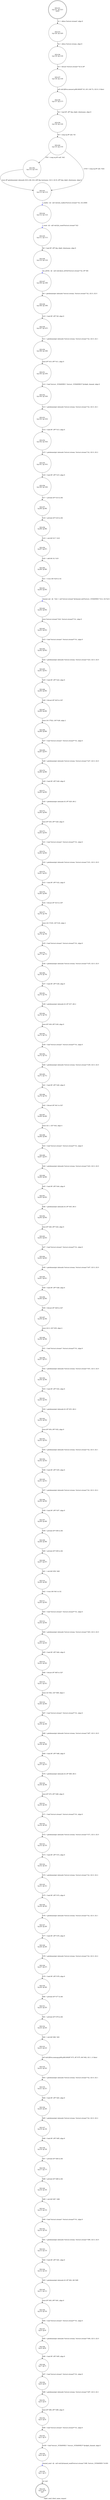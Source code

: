digraph rdpdr_send_client_name_request {
label="rdpdr_send_client_name_request"
51230 [label="N51230\n(rp:0, ep:0)\nexit", shape="doublecircle"]
51231 [label="N51231\n(rp:121, ep:121)\nentry", shape="doublecircle"]
51231 -> 51233 [label="%1 = alloca %struct.stream*, align 8"]
51233 [label="N51233\n(rp:120, ep:120)", shape="circle"]
51233 -> 51236 [label="%2 = alloca %struct.stream, align 8"]
51236 [label="N51236\n(rp:119, ep:119)", shape="circle"]
51236 -> 51237 [label="%3 = bitcast %struct.stream* %2 to i8*"]
51237 [label="N51237\n(rp:118, ep:118)", shape="circle"]
51237 -> 51238 [label="call void @llvm.memset.p0i8.i64(i8* %3, i8 0, i64 72, i32 8, i1 false)"]
51238 [label="N51238\n(rp:117, ep:117)", shape="circle"]
51238 -> 51239 [label="%4 = load i8*, i8** @g_rdpdr_clientname, align 8"]
51239 [label="N51239\n(rp:116, ep:116)", shape="circle"]
51239 -> 51240 [label="%5 = icmp eq i8* null, %4"]
51240 [label="N51240\n(rp:115, ep:115)", shape="circle"]
51240 -> 51356 [label="[%5 = icmp eq i8* null, %4]"]
51240 -> 51243 [label="[!(%5 = icmp eq i8* null, %4)]"]
51243 [label="N51243\n(rp:113, ep:113)", shape="circle"]
51243 -> 51244 [label="s_realloc --@-- call void @s_realloc(%struct.stream* %2, i32 2048)", style="dashed", color="blue"]
51244 [label="N51244\n(rp:112, ep:112)", shape="circle"]
51244 -> 51245 [label="s_reset --@-- call void @s_reset(%struct.stream* %2)", style="dashed", color="blue"]
51245 [label="N51245\n(rp:111, ep:111)", shape="circle"]
51245 -> 51246 [label="%8 = load i8*, i8** @g_rdpdr_clientname, align 8"]
51246 [label="N51246\n(rp:110, ep:110)", shape="circle"]
51246 -> 51247 [label="out_utf16s --@-- call void @out_utf16s(%struct.stream* %2, i8* %8)", style="dashed", color="blue"]
51247 [label="N51247\n(rp:109, ep:109)", shape="circle"]
51247 -> 51248 [label="%9 = getelementptr inbounds %struct.stream, %struct.stream* %2, i32 0, i32 0"]
51248 [label="N51248\n(rp:108, ep:108)", shape="circle"]
51248 -> 51249 [label="%10 = load i8*, i8** %9, align 8"]
51249 [label="N51249\n(rp:107, ep:107)", shape="circle"]
51249 -> 51250 [label="%11 = getelementptr inbounds %struct.stream, %struct.stream* %2, i32 0, i32 1"]
51250 [label="N51250\n(rp:106, ep:106)", shape="circle"]
51250 -> 51251 [label="store i8* %10, i8** %11, align 8"]
51251 [label="N51251\n(rp:105, ep:105)", shape="circle"]
51251 -> 51252 [label="%12 = load %struct._VCHANNEL*, %struct._VCHANNEL** @rdpdr_channel, align 8"]
51252 [label="N51252\n(rp:104, ep:104)", shape="circle"]
51252 -> 51253 [label="%13 = getelementptr inbounds %struct.stream, %struct.stream* %2, i32 0, i32 1"]
51253 [label="N51253\n(rp:103, ep:103)", shape="circle"]
51253 -> 51254 [label="%14 = load i8*, i8** %13, align 8"]
51254 [label="N51254\n(rp:102, ep:102)", shape="circle"]
51254 -> 51255 [label="%15 = getelementptr inbounds %struct.stream, %struct.stream* %2, i32 0, i32 2"]
51255 [label="N51255\n(rp:101, ep:101)", shape="circle"]
51255 -> 51256 [label="%16 = load i8*, i8** %15, align 8"]
51256 [label="N51256\n(rp:100, ep:100)", shape="circle"]
51256 -> 51257 [label="%17 = ptrtoint i8* %14 to i64"]
51257 [label="N51257\n(rp:99, ep:99)", shape="circle"]
51257 -> 51258 [label="%18 = ptrtoint i8* %16 to i64"]
51258 [label="N51258\n(rp:98, ep:98)", shape="circle"]
51258 -> 51259 [label="%19 = sub i64 %17, %18"]
51259 [label="N51259\n(rp:97, ep:97)", shape="circle"]
51259 -> 51260 [label="%20 = add i64 16, %19"]
51260 [label="N51260\n(rp:96, ep:96)", shape="circle"]
51260 -> 51261 [label="%21 = trunc i64 %20 to i32"]
51261 [label="N51261\n(rp:95, ep:95)", shape="circle"]
51261 -> 51262 [label="channel_init --@-- %22 = call %struct.stream* @channel_init(%struct._VCHANNEL* %12, i32 %21)", style="dashed", color="blue"]
51262 [label="N51262\n(rp:94, ep:94)", shape="circle"]
51262 -> 51263 [label="store %struct.stream* %22, %struct.stream** %1, align 8"]
51263 [label="N51263\n(rp:93, ep:93)", shape="circle"]
51263 -> 51264 [label="%23 = load %struct.stream*, %struct.stream** %1, align 8"]
51264 [label="N51264\n(rp:92, ep:92)", shape="circle"]
51264 -> 51265 [label="%24 = getelementptr inbounds %struct.stream, %struct.stream* %23, i32 0, i32 0"]
51265 [label="N51265\n(rp:91, ep:91)", shape="circle"]
51265 -> 51266 [label="%25 = load i8*, i8** %24, align 8"]
51266 [label="N51266\n(rp:90, ep:90)", shape="circle"]
51266 -> 51267 [label="%26 = bitcast i8* %25 to i16*"]
51267 [label="N51267\n(rp:89, ep:89)", shape="circle"]
51267 -> 51268 [label="store i16 17522, i16* %26, align 2"]
51268 [label="N51268\n(rp:88, ep:88)", shape="circle"]
51268 -> 51269 [label="%27 = load %struct.stream*, %struct.stream** %1, align 8"]
51269 [label="N51269\n(rp:87, ep:87)", shape="circle"]
51269 -> 51270 [label="%28 = getelementptr inbounds %struct.stream, %struct.stream* %27, i32 0, i32 0"]
51270 [label="N51270\n(rp:86, ep:86)", shape="circle"]
51270 -> 51271 [label="%29 = load i8*, i8** %28, align 8"]
51271 [label="N51271\n(rp:85, ep:85)", shape="circle"]
51271 -> 51272 [label="%30 = getelementptr inbounds i8, i8* %29, i64 2"]
51272 [label="N51272\n(rp:84, ep:84)", shape="circle"]
51272 -> 51273 [label="store i8* %30, i8** %28, align 8"]
51273 [label="N51273\n(rp:83, ep:83)", shape="circle"]
51273 -> 51274 [label="%31 = load %struct.stream*, %struct.stream** %1, align 8"]
51274 [label="N51274\n(rp:82, ep:82)", shape="circle"]
51274 -> 51275 [label="%32 = getelementptr inbounds %struct.stream, %struct.stream* %31, i32 0, i32 0"]
51275 [label="N51275\n(rp:81, ep:81)", shape="circle"]
51275 -> 51276 [label="%33 = load i8*, i8** %32, align 8"]
51276 [label="N51276\n(rp:80, ep:80)", shape="circle"]
51276 -> 51277 [label="%34 = bitcast i8* %33 to i16*"]
51277 [label="N51277\n(rp:79, ep:79)", shape="circle"]
51277 -> 51278 [label="store i16 17230, i16* %34, align 2"]
51278 [label="N51278\n(rp:78, ep:78)", shape="circle"]
51278 -> 51279 [label="%35 = load %struct.stream*, %struct.stream** %1, align 8"]
51279 [label="N51279\n(rp:77, ep:77)", shape="circle"]
51279 -> 51280 [label="%36 = getelementptr inbounds %struct.stream, %struct.stream* %35, i32 0, i32 0"]
51280 [label="N51280\n(rp:76, ep:76)", shape="circle"]
51280 -> 51281 [label="%37 = load i8*, i8** %36, align 8"]
51281 [label="N51281\n(rp:75, ep:75)", shape="circle"]
51281 -> 51282 [label="%38 = getelementptr inbounds i8, i8* %37, i64 2"]
51282 [label="N51282\n(rp:74, ep:74)", shape="circle"]
51282 -> 51283 [label="store i8* %38, i8** %36, align 8"]
51283 [label="N51283\n(rp:73, ep:73)", shape="circle"]
51283 -> 51284 [label="%39 = load %struct.stream*, %struct.stream** %1, align 8"]
51284 [label="N51284\n(rp:72, ep:72)", shape="circle"]
51284 -> 51285 [label="%40 = getelementptr inbounds %struct.stream, %struct.stream* %39, i32 0, i32 0"]
51285 [label="N51285\n(rp:71, ep:71)", shape="circle"]
51285 -> 51286 [label="%41 = load i8*, i8** %40, align 8"]
51286 [label="N51286\n(rp:70, ep:70)", shape="circle"]
51286 -> 51287 [label="%42 = bitcast i8* %41 to i32*"]
51287 [label="N51287\n(rp:69, ep:69)", shape="circle"]
51287 -> 51288 [label="store i32 1, i32* %42, align 4"]
51288 [label="N51288\n(rp:68, ep:68)", shape="circle"]
51288 -> 51289 [label="%43 = load %struct.stream*, %struct.stream** %1, align 8"]
51289 [label="N51289\n(rp:67, ep:67)", shape="circle"]
51289 -> 51290 [label="%44 = getelementptr inbounds %struct.stream, %struct.stream* %43, i32 0, i32 0"]
51290 [label="N51290\n(rp:66, ep:66)", shape="circle"]
51290 -> 51291 [label="%45 = load i8*, i8** %44, align 8"]
51291 [label="N51291\n(rp:65, ep:65)", shape="circle"]
51291 -> 51292 [label="%46 = getelementptr inbounds i8, i8* %45, i64 4"]
51292 [label="N51292\n(rp:64, ep:64)", shape="circle"]
51292 -> 51293 [label="store i8* %46, i8** %44, align 8"]
51293 [label="N51293\n(rp:63, ep:63)", shape="circle"]
51293 -> 51294 [label="%47 = load %struct.stream*, %struct.stream** %1, align 8"]
51294 [label="N51294\n(rp:62, ep:62)", shape="circle"]
51294 -> 51295 [label="%48 = getelementptr inbounds %struct.stream, %struct.stream* %47, i32 0, i32 0"]
51295 [label="N51295\n(rp:61, ep:61)", shape="circle"]
51295 -> 51296 [label="%49 = load i8*, i8** %48, align 8"]
51296 [label="N51296\n(rp:60, ep:60)", shape="circle"]
51296 -> 51297 [label="%50 = bitcast i8* %49 to i32*"]
51297 [label="N51297\n(rp:59, ep:59)", shape="circle"]
51297 -> 51298 [label="store i32 0, i32* %50, align 4"]
51298 [label="N51298\n(rp:58, ep:58)", shape="circle"]
51298 -> 51299 [label="%51 = load %struct.stream*, %struct.stream** %1, align 8"]
51299 [label="N51299\n(rp:57, ep:57)", shape="circle"]
51299 -> 51300 [label="%52 = getelementptr inbounds %struct.stream, %struct.stream* %51, i32 0, i32 0"]
51300 [label="N51300\n(rp:56, ep:56)", shape="circle"]
51300 -> 51301 [label="%53 = load i8*, i8** %52, align 8"]
51301 [label="N51301\n(rp:55, ep:55)", shape="circle"]
51301 -> 51302 [label="%54 = getelementptr inbounds i8, i8* %53, i64 4"]
51302 [label="N51302\n(rp:54, ep:54)", shape="circle"]
51302 -> 51303 [label="store i8* %54, i8** %52, align 8"]
51303 [label="N51303\n(rp:53, ep:53)", shape="circle"]
51303 -> 51304 [label="%55 = getelementptr inbounds %struct.stream, %struct.stream* %2, i32 0, i32 1"]
51304 [label="N51304\n(rp:52, ep:52)", shape="circle"]
51304 -> 51305 [label="%56 = load i8*, i8** %55, align 8"]
51305 [label="N51305\n(rp:51, ep:51)", shape="circle"]
51305 -> 51306 [label="%57 = getelementptr inbounds %struct.stream, %struct.stream* %2, i32 0, i32 2"]
51306 [label="N51306\n(rp:50, ep:50)", shape="circle"]
51306 -> 51307 [label="%58 = load i8*, i8** %57, align 8"]
51307 [label="N51307\n(rp:49, ep:49)", shape="circle"]
51307 -> 51308 [label="%59 = ptrtoint i8* %56 to i64"]
51308 [label="N51308\n(rp:48, ep:48)", shape="circle"]
51308 -> 51309 [label="%60 = ptrtoint i8* %58 to i64"]
51309 [label="N51309\n(rp:47, ep:47)", shape="circle"]
51309 -> 51310 [label="%61 = sub i64 %59, %60"]
51310 [label="N51310\n(rp:46, ep:46)", shape="circle"]
51310 -> 51311 [label="%62 = trunc i64 %61 to i32"]
51311 [label="N51311\n(rp:45, ep:45)", shape="circle"]
51311 -> 51312 [label="%63 = load %struct.stream*, %struct.stream** %1, align 8"]
51312 [label="N51312\n(rp:44, ep:44)", shape="circle"]
51312 -> 51313 [label="%64 = getelementptr inbounds %struct.stream, %struct.stream* %63, i32 0, i32 0"]
51313 [label="N51313\n(rp:43, ep:43)", shape="circle"]
51313 -> 51314 [label="%65 = load i8*, i8** %64, align 8"]
51314 [label="N51314\n(rp:42, ep:42)", shape="circle"]
51314 -> 51315 [label="%66 = bitcast i8* %65 to i32*"]
51315 [label="N51315\n(rp:41, ep:41)", shape="circle"]
51315 -> 51316 [label="store i32 %62, i32* %66, align 4"]
51316 [label="N51316\n(rp:40, ep:40)", shape="circle"]
51316 -> 51317 [label="%67 = load %struct.stream*, %struct.stream** %1, align 8"]
51317 [label="N51317\n(rp:39, ep:39)", shape="circle"]
51317 -> 51318 [label="%68 = getelementptr inbounds %struct.stream, %struct.stream* %67, i32 0, i32 0"]
51318 [label="N51318\n(rp:38, ep:38)", shape="circle"]
51318 -> 51319 [label="%69 = load i8*, i8** %68, align 8"]
51319 [label="N51319\n(rp:37, ep:37)", shape="circle"]
51319 -> 51320 [label="%70 = getelementptr inbounds i8, i8* %69, i64 4"]
51320 [label="N51320\n(rp:36, ep:36)", shape="circle"]
51320 -> 51321 [label="store i8* %70, i8** %68, align 8"]
51321 [label="N51321\n(rp:35, ep:35)", shape="circle"]
51321 -> 51322 [label="%71 = load %struct.stream*, %struct.stream** %1, align 8"]
51322 [label="N51322\n(rp:34, ep:34)", shape="circle"]
51322 -> 51323 [label="%72 = getelementptr inbounds %struct.stream, %struct.stream* %71, i32 0, i32 0"]
51323 [label="N51323\n(rp:33, ep:33)", shape="circle"]
51323 -> 51324 [label="%73 = load i8*, i8** %72, align 8"]
51324 [label="N51324\n(rp:32, ep:32)", shape="circle"]
51324 -> 51325 [label="%74 = getelementptr inbounds %struct.stream, %struct.stream* %2, i32 0, i32 2"]
51325 [label="N51325\n(rp:31, ep:31)", shape="circle"]
51325 -> 51326 [label="%75 = load i8*, i8** %74, align 8"]
51326 [label="N51326\n(rp:30, ep:30)", shape="circle"]
51326 -> 51327 [label="%76 = getelementptr inbounds %struct.stream, %struct.stream* %2, i32 0, i32 1"]
51327 [label="N51327\n(rp:29, ep:29)", shape="circle"]
51327 -> 51328 [label="%77 = load i8*, i8** %76, align 8"]
51328 [label="N51328\n(rp:28, ep:28)", shape="circle"]
51328 -> 51329 [label="%78 = getelementptr inbounds %struct.stream, %struct.stream* %2, i32 0, i32 2"]
51329 [label="N51329\n(rp:27, ep:27)", shape="circle"]
51329 -> 51330 [label="%79 = load i8*, i8** %78, align 8"]
51330 [label="N51330\n(rp:26, ep:26)", shape="circle"]
51330 -> 51331 [label="%80 = ptrtoint i8* %77 to i64"]
51331 [label="N51331\n(rp:25, ep:25)", shape="circle"]
51331 -> 51332 [label="%81 = ptrtoint i8* %79 to i64"]
51332 [label="N51332\n(rp:24, ep:24)", shape="circle"]
51332 -> 51333 [label="%82 = sub i64 %80, %81"]
51333 [label="N51333\n(rp:23, ep:23)", shape="circle"]
51333 -> 51334 [label="call void @llvm.memcpy.p0i8.p0i8.i64(i8* %73, i8* %75, i64 %82, i32 1, i1 false)"]
51334 [label="N51334\n(rp:22, ep:22)", shape="circle"]
51334 -> 51335 [label="%83 = getelementptr inbounds %struct.stream, %struct.stream* %2, i32 0, i32 1"]
51335 [label="N51335\n(rp:21, ep:21)", shape="circle"]
51335 -> 51336 [label="%84 = load i8*, i8** %83, align 8"]
51336 [label="N51336\n(rp:20, ep:20)", shape="circle"]
51336 -> 51337 [label="%85 = getelementptr inbounds %struct.stream, %struct.stream* %2, i32 0, i32 2"]
51337 [label="N51337\n(rp:19, ep:19)", shape="circle"]
51337 -> 51338 [label="%86 = load i8*, i8** %85, align 8"]
51338 [label="N51338\n(rp:18, ep:18)", shape="circle"]
51338 -> 51339 [label="%87 = ptrtoint i8* %84 to i64"]
51339 [label="N51339\n(rp:17, ep:17)", shape="circle"]
51339 -> 51340 [label="%88 = ptrtoint i8* %86 to i64"]
51340 [label="N51340\n(rp:16, ep:16)", shape="circle"]
51340 -> 51341 [label="%89 = sub i64 %87, %88"]
51341 [label="N51341\n(rp:15, ep:15)", shape="circle"]
51341 -> 51342 [label="%90 = load %struct.stream*, %struct.stream** %1, align 8"]
51342 [label="N51342\n(rp:14, ep:14)", shape="circle"]
51342 -> 51343 [label="%91 = getelementptr inbounds %struct.stream, %struct.stream* %90, i32 0, i32 0"]
51343 [label="N51343\n(rp:13, ep:13)", shape="circle"]
51343 -> 51344 [label="%92 = load i8*, i8** %91, align 8"]
51344 [label="N51344\n(rp:12, ep:12)", shape="circle"]
51344 -> 51345 [label="%93 = getelementptr inbounds i8, i8* %92, i64 %89"]
51345 [label="N51345\n(rp:11, ep:11)", shape="circle"]
51345 -> 51346 [label="store i8* %93, i8** %91, align 8"]
51346 [label="N51346\n(rp:10, ep:10)", shape="circle"]
51346 -> 51347 [label="%94 = load %struct.stream*, %struct.stream** %1, align 8"]
51347 [label="N51347\n(rp:9, ep:9)", shape="circle"]
51347 -> 51348 [label="%95 = getelementptr inbounds %struct.stream, %struct.stream* %94, i32 0, i32 0"]
51348 [label="N51348\n(rp:8, ep:8)", shape="circle"]
51348 -> 51349 [label="%96 = load i8*, i8** %95, align 8"]
51349 [label="N51349\n(rp:7, ep:7)", shape="circle"]
51349 -> 51350 [label="%97 = load %struct.stream*, %struct.stream** %1, align 8"]
51350 [label="N51350\n(rp:6, ep:6)", shape="circle"]
51350 -> 51351 [label="%98 = getelementptr inbounds %struct.stream, %struct.stream* %97, i32 0, i32 1"]
51351 [label="N51351\n(rp:5, ep:5)", shape="circle"]
51351 -> 51352 [label="store i8* %96, i8** %98, align 8"]
51352 [label="N51352\n(rp:4, ep:4)", shape="circle"]
51352 -> 51353 [label="%99 = load %struct.stream*, %struct.stream** %1, align 8"]
51353 [label="N51353\n(rp:3, ep:3)", shape="circle"]
51353 -> 51354 [label="%100 = load %struct._VCHANNEL*, %struct._VCHANNEL** @rdpdr_channel, align 8"]
51354 [label="N51354\n(rp:2, ep:2)", shape="circle"]
51354 -> 51355 [label="channel_send --@-- call void @channel_send(%struct.stream* %99, %struct._VCHANNEL* %100)", style="dashed", color="blue"]
51355 [label="N51355\n(rp:1, ep:1)", shape="circle"]
51355 -> 51230 [label="ret void"]
51356 [label="N51356\n(rp:114, ep:114)", shape="circle"]
51356 -> 51243 [label="store i8* getelementptr inbounds ([16 x i8], [16 x i8]* @g_hostname, i32 0, i32 0), i8** @g_rdpdr_clientname, align 8"]
}
